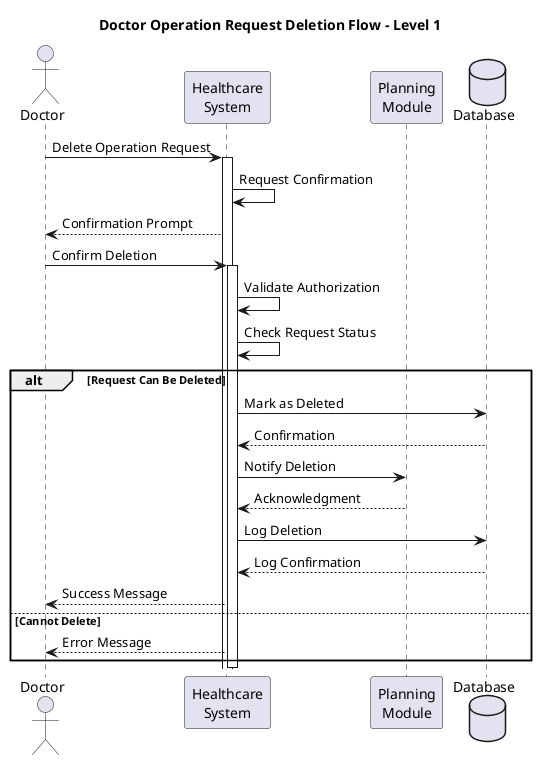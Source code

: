 @startuml
title Doctor Operation Request Deletion Flow - Level 1

actor Doctor
participant "Healthcare\nSystem" as System
participant "Planning\nModule" as Planning
database Database

Doctor -> System: Delete Operation Request
activate System

System -> System: Request Confirmation
System --> Doctor: Confirmation Prompt

Doctor -> System: Confirm Deletion
activate System

System -> System: Validate Authorization
System -> System: Check Request Status

alt Request Can Be Deleted
    System -> Database: Mark as Deleted
    Database --> System: Confirmation
    
    System -> Planning: Notify Deletion
    Planning --> System: Acknowledgment
    
    System -> Database: Log Deletion
    Database --> System: Log Confirmation
    
    System --> Doctor: Success Message
else Cannot Delete
    System --> Doctor: Error Message
end

deactivate System

@enduml